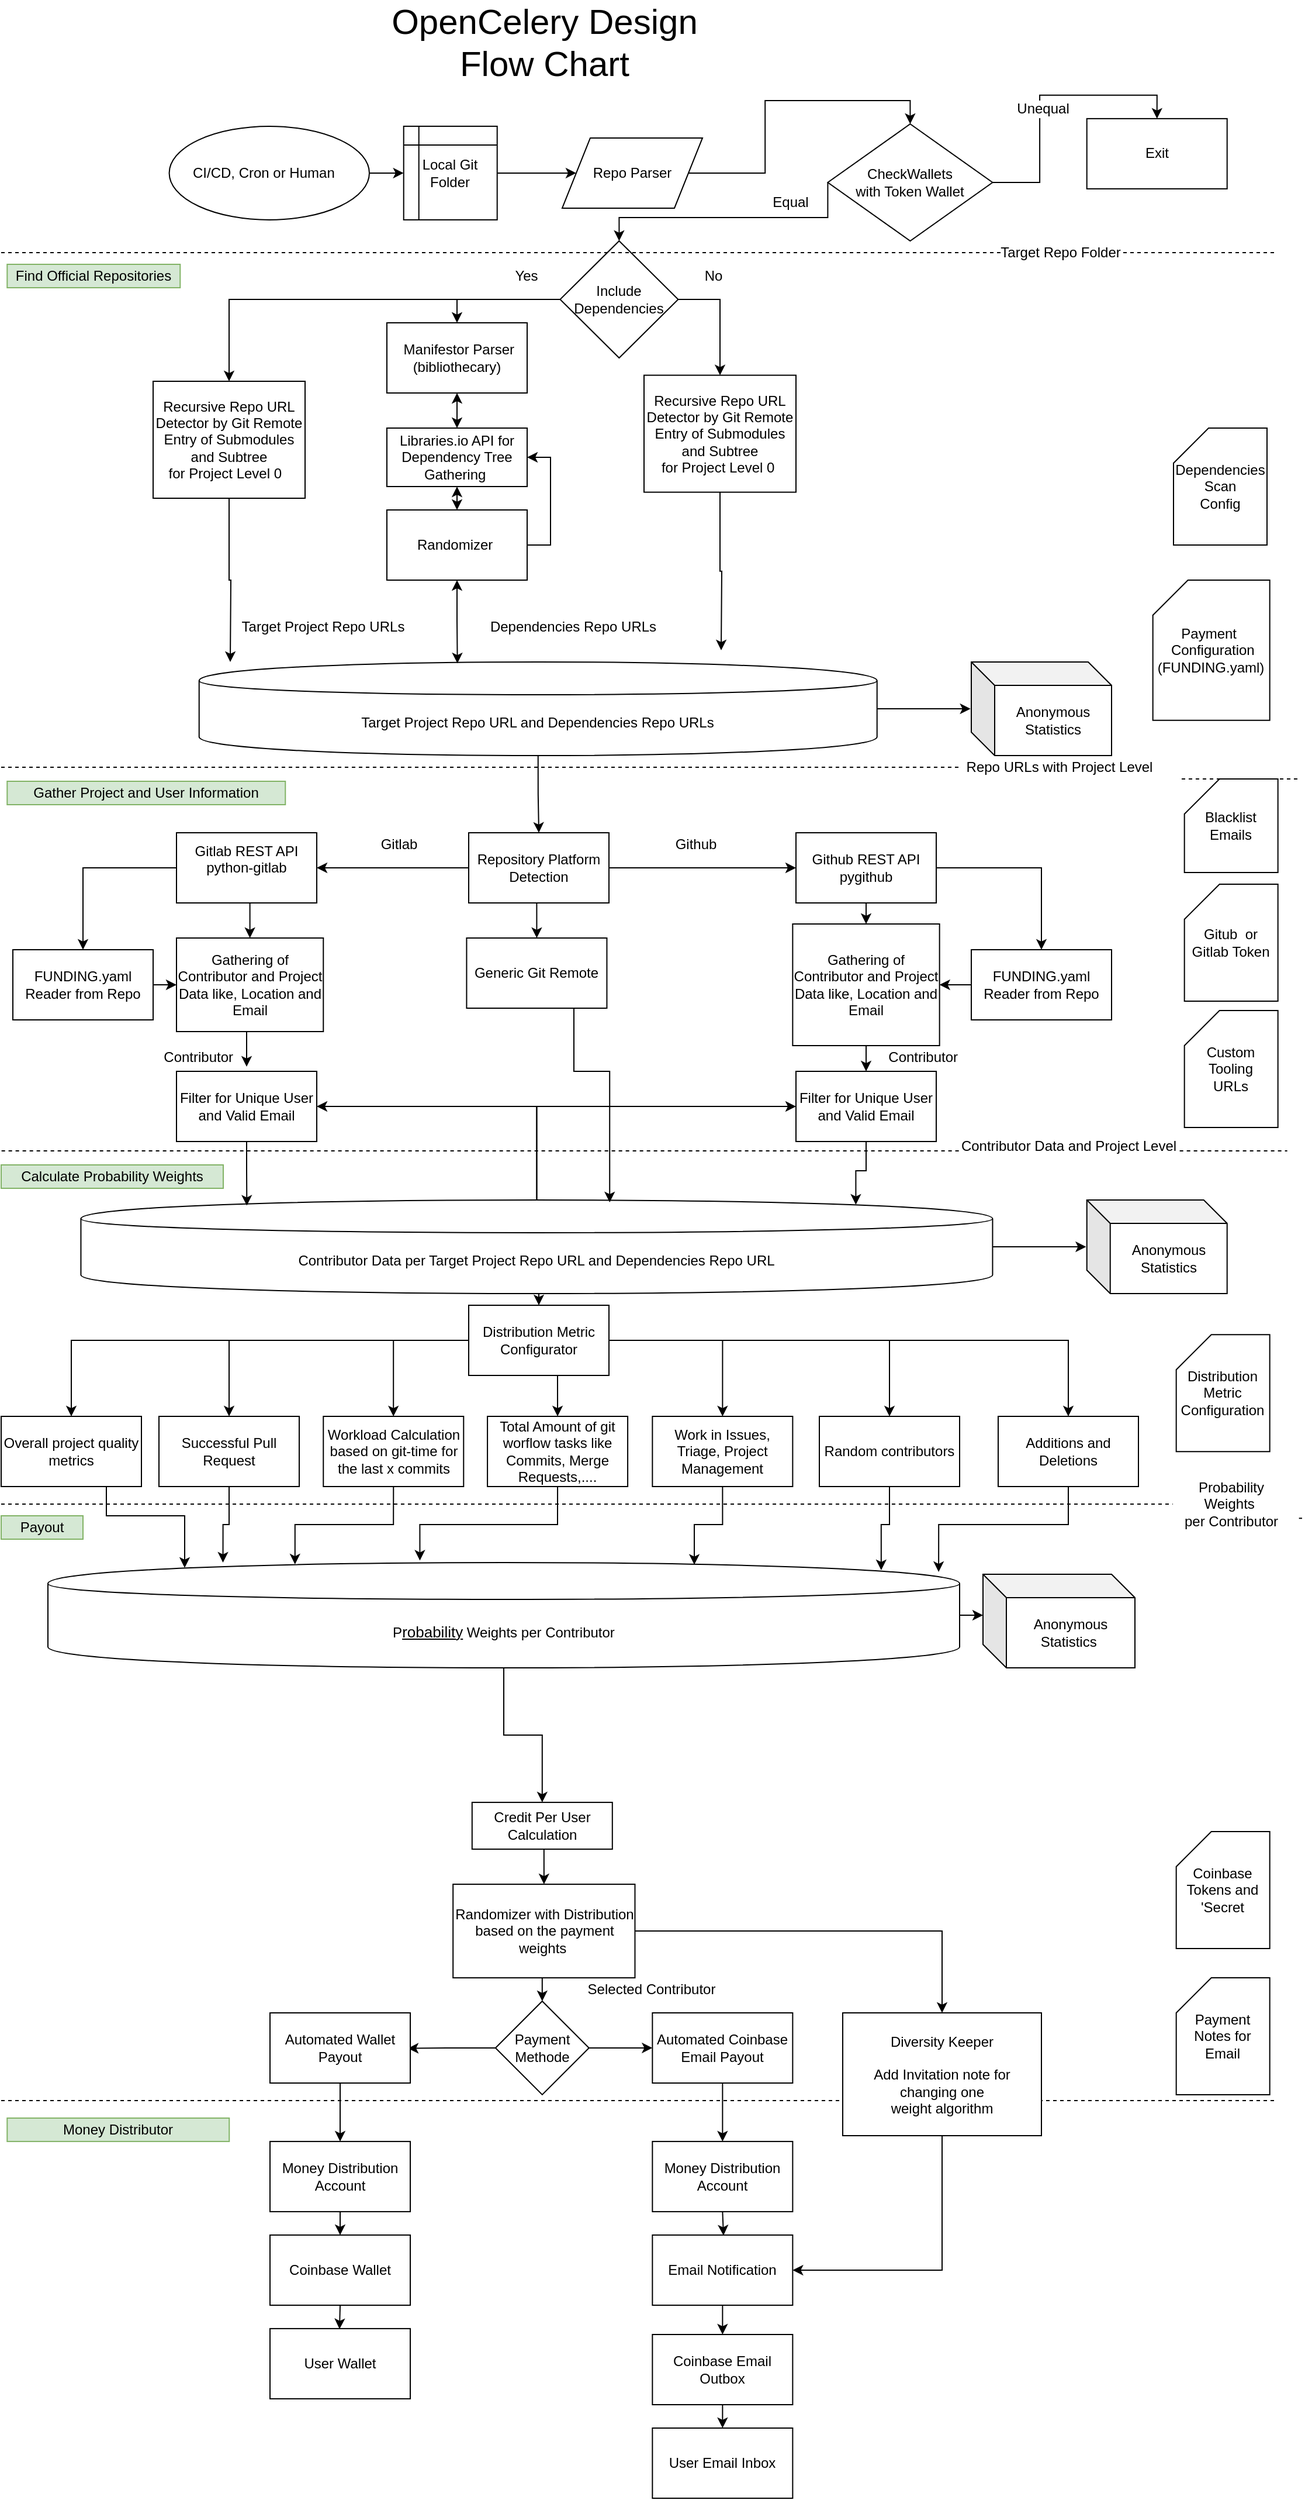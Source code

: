 <mxfile version="12.5.1" type="device"><diagram name="Page-1" id="74e2e168-ea6b-b213-b513-2b3c1d86103e"><mxGraphModel dx="1059" dy="720" grid="1" gridSize="10" guides="1" tooltips="1" connect="1" arrows="1" fold="1" page="1" pageScale="1" pageWidth="1100" pageHeight="850" background="#ffffff" math="0" shadow="0"><root><mxCell id="0"/><mxCell id="1" parent="0"/><mxCell id="bMo8lhOz1Moj22Btsbno-14" style="edgeStyle=orthogonalEdgeStyle;rounded=0;orthogonalLoop=1;jettySize=auto;html=1;exitX=1;exitY=0.5;exitDx=0;exitDy=0;entryX=0;entryY=0.5;entryDx=0;entryDy=0;" parent="1" source="bMo8lhOz1Moj22Btsbno-9" target="S56MwJia2t8r3O7OnUDc-17" edge="1"><mxGeometry relative="1" as="geometry"/></mxCell><mxCell id="bMo8lhOz1Moj22Btsbno-9" value="" style="ellipse;whiteSpace=wrap;html=1;" parent="1" vertex="1"><mxGeometry x="143.78" y="141.96" width="171.22" height="80" as="geometry"/></mxCell><mxCell id="bMo8lhOz1Moj22Btsbno-6" value="CI/CD,&amp;nbsp;Cron or Human" style="text;html=1;" parent="1" vertex="1"><mxGeometry x="162.18" y="168.48" width="127.82" height="26.96" as="geometry"/></mxCell><mxCell id="iDCcXajgDCQH3lZFs8Oz-31" style="edgeStyle=orthogonalEdgeStyle;rounded=0;orthogonalLoop=1;jettySize=auto;html=1;exitX=0.5;exitY=1;exitDx=0;exitDy=0;" parent="1" source="yKk_L5zjHOY9PIlzzKa1-16" edge="1"><mxGeometry relative="1" as="geometry"><mxPoint x="196" y="600" as="targetPoint"/></mxGeometry></mxCell><mxCell id="yKk_L5zjHOY9PIlzzKa1-16" value="Recursive Repo URL Detector by Git Remote Entry of Submodules and Subtree&lt;br&gt;for Project Level 0&amp;nbsp;&amp;nbsp;" style="rounded=0;whiteSpace=wrap;html=1;" parent="1" vertex="1"><mxGeometry x="130" y="360" width="130" height="100" as="geometry"/></mxCell><mxCell id="bMo8lhOz1Moj22Btsbno-51" style="edgeStyle=orthogonalEdgeStyle;rounded=0;orthogonalLoop=1;jettySize=auto;html=1;exitX=0.5;exitY=1;exitDx=0;exitDy=0;entryX=0.5;entryY=0;entryDx=0;entryDy=0;startArrow=classic;startFill=1;" parent="1" source="yKk_L5zjHOY9PIlzzKa1-20" target="bMo8lhOz1Moj22Btsbno-45" edge="1"><mxGeometry relative="1" as="geometry"/></mxCell><mxCell id="yKk_L5zjHOY9PIlzzKa1-20" value="Libraries.io API for Dependency Tree Gathering&amp;nbsp;" style="rounded=0;whiteSpace=wrap;html=1;" parent="1" vertex="1"><mxGeometry x="330" y="400" width="120" height="50" as="geometry"/></mxCell><mxCell id="yKk_L5zjHOY9PIlzzKa1-34" value="Dependencies Repo URLs" style="text;html=1;align=center;verticalAlign=middle;resizable=0;points=[];;autosize=1;direction=south;" parent="1" vertex="1"><mxGeometry x="409.36" y="560" width="160" height="20" as="geometry"/></mxCell><mxCell id="yKk_L5zjHOY9PIlzzKa1-49" style="edgeStyle=orthogonalEdgeStyle;rounded=0;orthogonalLoop=1;jettySize=auto;html=1;exitX=1;exitY=0.5;exitDx=0;exitDy=0;" parent="1" source="yKk_L5zjHOY9PIlzzKa1-44" target="yKk_L5zjHOY9PIlzzKa1-45" edge="1"><mxGeometry relative="1" as="geometry"/></mxCell><mxCell id="yKk_L5zjHOY9PIlzzKa1-53" style="edgeStyle=orthogonalEdgeStyle;rounded=0;orthogonalLoop=1;jettySize=auto;html=1;exitX=0;exitY=0.5;exitDx=0;exitDy=0;entryX=1;entryY=0.5;entryDx=0;entryDy=0;" parent="1" source="yKk_L5zjHOY9PIlzzKa1-44" target="yKk_L5zjHOY9PIlzzKa1-50" edge="1"><mxGeometry relative="1" as="geometry"/></mxCell><mxCell id="CRufTKFHh5DdKqqvtwOw-9" style="edgeStyle=orthogonalEdgeStyle;rounded=0;orthogonalLoop=1;jettySize=auto;html=1;exitX=0.5;exitY=1;exitDx=0;exitDy=0;entryX=0.5;entryY=0;entryDx=0;entryDy=0;" parent="1" source="yKk_L5zjHOY9PIlzzKa1-44" target="CRufTKFHh5DdKqqvtwOw-6" edge="1"><mxGeometry relative="1" as="geometry"/></mxCell><mxCell id="yKk_L5zjHOY9PIlzzKa1-44" value="Repository Platform Detection" style="rounded=0;whiteSpace=wrap;html=1;" parent="1" vertex="1"><mxGeometry x="400" y="746" width="120" height="60" as="geometry"/></mxCell><mxCell id="yKk_L5zjHOY9PIlzzKa1-64" style="edgeStyle=orthogonalEdgeStyle;rounded=0;orthogonalLoop=1;jettySize=auto;html=1;exitX=0.5;exitY=1;exitDx=0;exitDy=0;entryX=0.5;entryY=0;entryDx=0;entryDy=0;" parent="1" source="yKk_L5zjHOY9PIlzzKa1-45" target="yKk_L5zjHOY9PIlzzKa1-59" edge="1"><mxGeometry relative="1" as="geometry"/></mxCell><mxCell id="Vr7LiTad4ivz9yJGhd2N-14" style="edgeStyle=orthogonalEdgeStyle;rounded=0;orthogonalLoop=1;jettySize=auto;html=1;exitX=1;exitY=0.5;exitDx=0;exitDy=0;entryX=0.5;entryY=0;entryDx=0;entryDy=0;" parent="1" source="yKk_L5zjHOY9PIlzzKa1-45" target="Vr7LiTad4ivz9yJGhd2N-13" edge="1"><mxGeometry relative="1" as="geometry"/></mxCell><mxCell id="yKk_L5zjHOY9PIlzzKa1-45" value="Github REST API&lt;br&gt;pygithub" style="rounded=0;whiteSpace=wrap;html=1;" parent="1" vertex="1"><mxGeometry x="680" y="746" width="120" height="60" as="geometry"/></mxCell><mxCell id="yKk_L5zjHOY9PIlzzKa1-74" style="edgeStyle=orthogonalEdgeStyle;rounded=0;orthogonalLoop=1;jettySize=auto;html=1;exitX=0.5;exitY=1;exitDx=0;exitDy=0;entryX=0.5;entryY=0;entryDx=0;entryDy=0;" parent="1" source="yKk_L5zjHOY9PIlzzKa1-50" target="yKk_L5zjHOY9PIlzzKa1-56" edge="1"><mxGeometry relative="1" as="geometry"/></mxCell><mxCell id="Vr7LiTad4ivz9yJGhd2N-11" style="edgeStyle=orthogonalEdgeStyle;rounded=0;orthogonalLoop=1;jettySize=auto;html=1;exitX=0;exitY=0.5;exitDx=0;exitDy=0;" parent="1" source="yKk_L5zjHOY9PIlzzKa1-50" target="Vr7LiTad4ivz9yJGhd2N-10" edge="1"><mxGeometry relative="1" as="geometry"/></mxCell><mxCell id="yKk_L5zjHOY9PIlzzKa1-50" value="Gitlab REST API&lt;br&gt;python-gitlab&lt;br&gt;&lt;span style=&quot;color: rgba(0 , 0 , 0 , 0) ; font-family: monospace ; font-size: 0px ; white-space: nowrap&quot;&gt;%3CmxGraphModel%3E%3Croot%3E%3CmxCell%20id%3D%220%22%2F%3E%3CmxCell%20id%3D%221%22%20parent%3D%220%22%2F%3E%3CmxCell%20id%3D%222%22%20value%3D%22Github%20REST%20API%26lt%3Bbr%26gt%3Bpygithub%22%20style%3D%22rounded%3D0%3BwhiteSpace%3Dwrap%3Bhtml%3D1%3B%22%20vertex%3D%221%22%20parent%3D%221%22%3E%3CmxGeometry%20x%3D%22740%22%20y%3D%22650%22%20width%3D%22120%22%20height%3D%2260%22%20as%3D%22geometry%22%2F%3E%3C%2FmxCell%3E%3C%2Froot%3E%3C%2FmxGraphModel%3E&lt;/span&gt;" style="rounded=0;whiteSpace=wrap;html=1;" parent="1" vertex="1"><mxGeometry x="150" y="746" width="120" height="60" as="geometry"/></mxCell><mxCell id="yKk_L5zjHOY9PIlzzKa1-80" style="edgeStyle=orthogonalEdgeStyle;rounded=0;orthogonalLoop=1;jettySize=auto;html=1;exitX=0.5;exitY=1;exitDx=0;exitDy=0;" parent="1" source="yKk_L5zjHOY9PIlzzKa1-56" edge="1"><mxGeometry relative="1" as="geometry"><mxPoint x="210" y="946" as="targetPoint"/></mxGeometry></mxCell><mxCell id="yKk_L5zjHOY9PIlzzKa1-56" value="Gathering of Contributor and Project Data like, Location and Email" style="rounded=0;whiteSpace=wrap;html=1;" parent="1" vertex="1"><mxGeometry x="150" y="836" width="125.64" height="80" as="geometry"/></mxCell><mxCell id="yKk_L5zjHOY9PIlzzKa1-110" style="edgeStyle=orthogonalEdgeStyle;rounded=0;orthogonalLoop=1;jettySize=auto;html=1;exitX=0.5;exitY=1;exitDx=0;exitDy=0;entryX=0.5;entryY=0;entryDx=0;entryDy=0;" parent="1" source="yKk_L5zjHOY9PIlzzKa1-59" target="yKk_L5zjHOY9PIlzzKa1-108" edge="1"><mxGeometry relative="1" as="geometry"/></mxCell><mxCell id="yKk_L5zjHOY9PIlzzKa1-59" value="Gathering of Contributor and Project Data like, Location and Email" style="rounded=0;whiteSpace=wrap;html=1;" parent="1" vertex="1"><mxGeometry x="677.18" y="824" width="125.64" height="104" as="geometry"/></mxCell><mxCell id="yKk_L5zjHOY9PIlzzKa1-61" value="Gitlab" style="text;html=1;align=center;verticalAlign=middle;resizable=0;points=[];;autosize=1;" parent="1" vertex="1"><mxGeometry x="315" y="746" width="50" height="20" as="geometry"/></mxCell><mxCell id="yKk_L5zjHOY9PIlzzKa1-62" value="Github" style="text;html=1;align=center;verticalAlign=middle;resizable=0;points=[];;autosize=1;" parent="1" vertex="1"><mxGeometry x="569.36" y="746" width="50" height="20" as="geometry"/></mxCell><mxCell id="yKk_L5zjHOY9PIlzzKa1-132" style="edgeStyle=orthogonalEdgeStyle;rounded=0;orthogonalLoop=1;jettySize=auto;html=1;exitX=0.5;exitY=0;exitDx=0;exitDy=0;entryX=1;entryY=0.5;entryDx=0;entryDy=0;" parent="1" source="yKk_L5zjHOY9PIlzzKa1-65" target="yKk_L5zjHOY9PIlzzKa1-106" edge="1"><mxGeometry relative="1" as="geometry"/></mxCell><mxCell id="yKk_L5zjHOY9PIlzzKa1-134" style="edgeStyle=orthogonalEdgeStyle;rounded=0;orthogonalLoop=1;jettySize=auto;html=1;exitX=0.5;exitY=0;exitDx=0;exitDy=0;entryX=0;entryY=0.5;entryDx=0;entryDy=0;" parent="1" source="yKk_L5zjHOY9PIlzzKa1-65" target="yKk_L5zjHOY9PIlzzKa1-108" edge="1"><mxGeometry relative="1" as="geometry"/></mxCell><mxCell id="S56MwJia2t8r3O7OnUDc-80" style="edgeStyle=orthogonalEdgeStyle;rounded=0;orthogonalLoop=1;jettySize=auto;html=1;exitX=0.5;exitY=1;exitDx=0;exitDy=0;entryX=0.5;entryY=0;entryDx=0;entryDy=0;" parent="1" source="yKk_L5zjHOY9PIlzzKa1-65" target="S56MwJia2t8r3O7OnUDc-76" edge="1"><mxGeometry relative="1" as="geometry"/></mxCell><mxCell id="yKk_L5zjHOY9PIlzzKa1-65" value="Contributor Data per Target Project Repo URL and Dependencies Repo URL" style="shape=cylinder;whiteSpace=wrap;html=1;boundedLbl=1;backgroundOutline=1;" parent="1" vertex="1"><mxGeometry x="68.22" y="1060" width="780" height="80" as="geometry"/></mxCell><mxCell id="yKk_L5zjHOY9PIlzzKa1-75" value="Contributor&amp;nbsp;" style="text;html=1;align=center;verticalAlign=middle;resizable=0;points=[];;autosize=1;" parent="1" vertex="1"><mxGeometry x="130" y="928" width="80" height="20" as="geometry"/></mxCell><mxCell id="yKk_L5zjHOY9PIlzzKa1-85" value="Gitub&amp;nbsp; or Gitlab Token" style="shape=card;whiteSpace=wrap;html=1;" parent="1" vertex="1"><mxGeometry x="1012.34" y="790.0" width="80" height="100" as="geometry"/></mxCell><mxCell id="yKk_L5zjHOY9PIlzzKa1-112" style="edgeStyle=orthogonalEdgeStyle;rounded=0;orthogonalLoop=1;jettySize=auto;html=1;exitX=0.5;exitY=1;exitDx=0;exitDy=0;entryX=0.182;entryY=0.06;entryDx=0;entryDy=0;entryPerimeter=0;" parent="1" source="yKk_L5zjHOY9PIlzzKa1-106" target="yKk_L5zjHOY9PIlzzKa1-65" edge="1"><mxGeometry relative="1" as="geometry"/></mxCell><mxCell id="yKk_L5zjHOY9PIlzzKa1-106" value="Filter for Unique User and Valid Email" style="rounded=0;whiteSpace=wrap;html=1;" parent="1" vertex="1"><mxGeometry x="150" y="950" width="120" height="60" as="geometry"/></mxCell><mxCell id="yKk_L5zjHOY9PIlzzKa1-111" style="edgeStyle=orthogonalEdgeStyle;rounded=0;orthogonalLoop=1;jettySize=auto;html=1;exitX=0.5;exitY=1;exitDx=0;exitDy=0;entryX=0.85;entryY=0.05;entryDx=0;entryDy=0;entryPerimeter=0;" parent="1" source="yKk_L5zjHOY9PIlzzKa1-108" target="yKk_L5zjHOY9PIlzzKa1-65" edge="1"><mxGeometry relative="1" as="geometry"/></mxCell><mxCell id="yKk_L5zjHOY9PIlzzKa1-108" value="Filter for Unique User and Valid Email" style="rounded=0;whiteSpace=wrap;html=1;" parent="1" vertex="1"><mxGeometry x="680" y="950" width="120" height="60" as="geometry"/></mxCell><mxCell id="yKk_L5zjHOY9PIlzzKa1-113" value="Distribution Metric Configuration" style="shape=card;whiteSpace=wrap;html=1;" parent="1" vertex="1"><mxGeometry x="1005.34" y="1175.14" width="80" height="100" as="geometry"/></mxCell><mxCell id="yKk_L5zjHOY9PIlzzKa1-128" value="&lt;font style=&quot;font-size: 30px&quot;&gt;OpenCelery Design&lt;br&gt;Flow Chart&lt;/font&gt;" style="text;html=1;strokeColor=none;fillColor=none;align=center;verticalAlign=middle;whiteSpace=wrap;rounded=0;direction=south;" parent="1" vertex="1"><mxGeometry x="120" y="50" width="690" height="40" as="geometry"/></mxCell><mxCell id="yKk_L5zjHOY9PIlzzKa1-153" value="Payment Notes for Email" style="shape=card;whiteSpace=wrap;html=1;" parent="1" vertex="1"><mxGeometry x="1005.34" y="1724.96" width="80" height="100" as="geometry"/></mxCell><mxCell id="a7ZfwDApCnLf9tJS23n8-8" style="edgeStyle=orthogonalEdgeStyle;rounded=0;orthogonalLoop=1;jettySize=auto;html=1;exitX=0.5;exitY=1;exitDx=0;exitDy=0;entryX=0.5;entryY=0;entryDx=0;entryDy=0;" parent="1" source="yKk_L5zjHOY9PIlzzKa1-159" target="S56MwJia2t8r3O7OnUDc-95" edge="1"><mxGeometry relative="1" as="geometry"/></mxCell><mxCell id="Vr7LiTad4ivz9yJGhd2N-44" style="edgeStyle=orthogonalEdgeStyle;rounded=0;orthogonalLoop=1;jettySize=auto;html=1;exitX=1;exitY=0.5;exitDx=0;exitDy=0;entryX=0.5;entryY=0;entryDx=0;entryDy=0;" parent="1" source="yKk_L5zjHOY9PIlzzKa1-159" target="Vr7LiTad4ivz9yJGhd2N-42" edge="1"><mxGeometry relative="1" as="geometry"/></mxCell><mxCell id="yKk_L5zjHOY9PIlzzKa1-159" value="Randomizer with Distribution based on the payment weights&amp;nbsp;" style="rounded=0;whiteSpace=wrap;html=1;" parent="1" vertex="1"><mxGeometry x="386.6" y="1645.04" width="155.64" height="80" as="geometry"/></mxCell><mxCell id="mfIuVvGWJx5YWkiO5K1n-7" style="edgeStyle=orthogonalEdgeStyle;rounded=0;orthogonalLoop=1;jettySize=auto;html=1;exitX=1;exitY=0.5;exitDx=0;exitDy=0;entryX=0;entryY=0.5;entryDx=0;entryDy=0;" parent="1" source="S56MwJia2t8r3O7OnUDc-17" target="S56MwJia2t8r3O7OnUDc-21" edge="1"><mxGeometry relative="1" as="geometry"/></mxCell><mxCell id="S56MwJia2t8r3O7OnUDc-17" value="Local Git Folder" style="shape=internalStorage;whiteSpace=wrap;html=1;backgroundOutline=1;dx=13;dy=16;" parent="1" vertex="1"><mxGeometry x="344.36" y="141.96" width="80" height="80" as="geometry"/></mxCell><mxCell id="mfIuVvGWJx5YWkiO5K1n-9" style="edgeStyle=orthogonalEdgeStyle;rounded=0;orthogonalLoop=1;jettySize=auto;html=1;exitX=1;exitY=0.5;exitDx=0;exitDy=0;entryX=0.5;entryY=0;entryDx=0;entryDy=0;" parent="1" source="S56MwJia2t8r3O7OnUDc-21" target="mfIuVvGWJx5YWkiO5K1n-4" edge="1"><mxGeometry relative="1" as="geometry"/></mxCell><mxCell id="S56MwJia2t8r3O7OnUDc-21" value="Repo Parser" style="shape=parallelogram;perimeter=parallelogramPerimeter;whiteSpace=wrap;html=1;" parent="1" vertex="1"><mxGeometry x="480" y="151.96" width="120" height="60" as="geometry"/></mxCell><mxCell id="S56MwJia2t8r3O7OnUDc-36" style="edgeStyle=orthogonalEdgeStyle;rounded=0;orthogonalLoop=1;jettySize=auto;html=1;exitX=0;exitY=0.5;exitDx=0;exitDy=0;entryX=0.5;entryY=0;entryDx=0;entryDy=0;" parent="1" source="S56MwJia2t8r3O7OnUDc-29" target="yKk_L5zjHOY9PIlzzKa1-16" edge="1"><mxGeometry relative="1" as="geometry"/></mxCell><mxCell id="S56MwJia2t8r3O7OnUDc-40" style="edgeStyle=orthogonalEdgeStyle;rounded=0;orthogonalLoop=1;jettySize=auto;html=1;exitX=1;exitY=0.5;exitDx=0;exitDy=0;entryX=0.5;entryY=0;entryDx=0;entryDy=0;" parent="1" source="S56MwJia2t8r3O7OnUDc-29" target="S56MwJia2t8r3O7OnUDc-32" edge="1"><mxGeometry relative="1" as="geometry"/></mxCell><mxCell id="S56MwJia2t8r3O7OnUDc-29" value="Include Dependencies" style="rhombus;whiteSpace=wrap;html=1;" parent="1" vertex="1"><mxGeometry x="478.22" y="240" width="101" height="100" as="geometry"/></mxCell><mxCell id="iDCcXajgDCQH3lZFs8Oz-28" style="edgeStyle=orthogonalEdgeStyle;rounded=0;orthogonalLoop=1;jettySize=auto;html=1;exitX=0.5;exitY=1;exitDx=0;exitDy=0;" parent="1" source="S56MwJia2t8r3O7OnUDc-32" edge="1"><mxGeometry relative="1" as="geometry"><mxPoint x="616" y="590" as="targetPoint"/></mxGeometry></mxCell><mxCell id="S56MwJia2t8r3O7OnUDc-32" value="Recursive Repo URL Detector by Git Remote Entry of Submodules and Subtree&lt;br&gt;for Project Level 0&amp;nbsp;" style="rounded=0;whiteSpace=wrap;html=1;" parent="1" vertex="1"><mxGeometry x="550.0" y="354.82" width="130" height="100" as="geometry"/></mxCell><mxCell id="S56MwJia2t8r3O7OnUDc-33" value="Target Project Repo URLs" style="text;html=1;align=center;verticalAlign=middle;resizable=0;points=[];;autosize=1;direction=south;" parent="1" vertex="1"><mxGeometry x="200" y="560" width="150" height="20" as="geometry"/></mxCell><mxCell id="S56MwJia2t8r3O7OnUDc-37" value="Yes" style="text;html=1;align=center;verticalAlign=middle;resizable=0;points=[];autosize=1;" parent="1" vertex="1"><mxGeometry x="434.36" y="260" width="30" height="20" as="geometry"/></mxCell><mxCell id="S56MwJia2t8r3O7OnUDc-41" value="No" style="text;html=1;align=center;verticalAlign=middle;resizable=0;points=[];autosize=1;" parent="1" vertex="1"><mxGeometry x="594.36" y="260" width="30" height="20" as="geometry"/></mxCell><mxCell id="S56MwJia2t8r3O7OnUDc-46" style="edgeStyle=orthogonalEdgeStyle;rounded=0;orthogonalLoop=1;jettySize=auto;html=1;exitX=0.5;exitY=1;exitDx=0;exitDy=0;entryX=0.5;entryY=0;entryDx=0;entryDy=0;" parent="1" source="S56MwJia2t8r3O7OnUDc-43" target="yKk_L5zjHOY9PIlzzKa1-44" edge="1"><mxGeometry relative="1" as="geometry"/></mxCell><mxCell id="iDCcXajgDCQH3lZFs8Oz-2" value="" style="edgeStyle=orthogonalEdgeStyle;rounded=0;orthogonalLoop=1;jettySize=auto;html=1;" parent="1" source="S56MwJia2t8r3O7OnUDc-43" edge="1"><mxGeometry relative="1" as="geometry"><mxPoint x="829.36" y="640" as="targetPoint"/></mxGeometry></mxCell><mxCell id="S56MwJia2t8r3O7OnUDc-43" value="Target Project Repo URL and Dependencies Repo URLs" style="shape=cylinder;whiteSpace=wrap;html=1;boundedLbl=1;backgroundOutline=1;" parent="1" vertex="1"><mxGeometry x="169.36" y="600" width="580" height="80" as="geometry"/></mxCell><mxCell id="bMo8lhOz1Moj22Btsbno-50" style="edgeStyle=orthogonalEdgeStyle;rounded=0;orthogonalLoop=1;jettySize=auto;html=1;exitX=0.5;exitY=1;exitDx=0;exitDy=0;startArrow=classic;startFill=1;" parent="1" source="S56MwJia2t8r3O7OnUDc-49" target="yKk_L5zjHOY9PIlzzKa1-20" edge="1"><mxGeometry relative="1" as="geometry"/></mxCell><mxCell id="S56MwJia2t8r3O7OnUDc-49" value="&amp;nbsp;Manifestor Parser (bibliothecary)" style="rounded=0;whiteSpace=wrap;html=1;" parent="1" vertex="1"><mxGeometry x="330" y="310" width="120" height="60" as="geometry"/></mxCell><mxCell id="S56MwJia2t8r3O7OnUDc-50" style="edgeStyle=orthogonalEdgeStyle;rounded=0;orthogonalLoop=1;jettySize=auto;html=1;exitX=0;exitY=0.5;exitDx=0;exitDy=0;entryX=0.5;entryY=0;entryDx=0;entryDy=0;" parent="1" source="S56MwJia2t8r3O7OnUDc-29" target="S56MwJia2t8r3O7OnUDc-49" edge="1"><mxGeometry relative="1" as="geometry"><mxPoint x="478.333" y="290.333" as="sourcePoint"/><mxPoint x="405" y="370.333" as="targetPoint"/></mxGeometry></mxCell><mxCell id="S56MwJia2t8r3O7OnUDc-82" style="edgeStyle=orthogonalEdgeStyle;rounded=0;orthogonalLoop=1;jettySize=auto;html=1;exitX=0;exitY=0.5;exitDx=0;exitDy=0;" parent="1" source="S56MwJia2t8r3O7OnUDc-76" target="S56MwJia2t8r3O7OnUDc-77" edge="1"><mxGeometry relative="1" as="geometry"/></mxCell><mxCell id="S56MwJia2t8r3O7OnUDc-83" style="edgeStyle=orthogonalEdgeStyle;rounded=0;orthogonalLoop=1;jettySize=auto;html=1;exitX=1;exitY=0.5;exitDx=0;exitDy=0;entryX=0.5;entryY=0;entryDx=0;entryDy=0;" parent="1" source="S56MwJia2t8r3O7OnUDc-76" target="S56MwJia2t8r3O7OnUDc-79" edge="1"><mxGeometry relative="1" as="geometry"/></mxCell><mxCell id="bMo8lhOz1Moj22Btsbno-23" style="edgeStyle=orthogonalEdgeStyle;rounded=0;orthogonalLoop=1;jettySize=auto;html=1;exitX=1;exitY=0.5;exitDx=0;exitDy=0;entryX=0.5;entryY=0;entryDx=0;entryDy=0;" parent="1" source="S56MwJia2t8r3O7OnUDc-76" target="bMo8lhOz1Moj22Btsbno-22" edge="1"><mxGeometry relative="1" as="geometry"/></mxCell><mxCell id="LAwCEHBnyD6do5ulc9tZ-6" style="edgeStyle=orthogonalEdgeStyle;rounded=0;orthogonalLoop=1;jettySize=auto;html=1;exitX=0;exitY=0.5;exitDx=0;exitDy=0;" parent="1" source="S56MwJia2t8r3O7OnUDc-76" target="LAwCEHBnyD6do5ulc9tZ-1" edge="1"><mxGeometry relative="1" as="geometry"/></mxCell><mxCell id="Vr7LiTad4ivz9yJGhd2N-26" style="edgeStyle=orthogonalEdgeStyle;rounded=0;orthogonalLoop=1;jettySize=auto;html=1;exitX=0.5;exitY=1;exitDx=0;exitDy=0;entryX=0.5;entryY=0;entryDx=0;entryDy=0;" parent="1" source="S56MwJia2t8r3O7OnUDc-76" target="S56MwJia2t8r3O7OnUDc-78" edge="1"><mxGeometry relative="1" as="geometry"/></mxCell><mxCell id="Vr7LiTad4ivz9yJGhd2N-36" style="edgeStyle=orthogonalEdgeStyle;rounded=0;orthogonalLoop=1;jettySize=auto;html=1;exitX=1;exitY=0.5;exitDx=0;exitDy=0;entryX=0.5;entryY=0;entryDx=0;entryDy=0;" parent="1" source="S56MwJia2t8r3O7OnUDc-76" target="Vr7LiTad4ivz9yJGhd2N-35" edge="1"><mxGeometry relative="1" as="geometry"/></mxCell><mxCell id="mfIuVvGWJx5YWkiO5K1n-21" style="edgeStyle=orthogonalEdgeStyle;rounded=0;orthogonalLoop=1;jettySize=auto;html=1;exitX=0;exitY=0.5;exitDx=0;exitDy=0;entryX=0.5;entryY=0;entryDx=0;entryDy=0;" parent="1" source="S56MwJia2t8r3O7OnUDc-76" target="mfIuVvGWJx5YWkiO5K1n-15" edge="1"><mxGeometry relative="1" as="geometry"/></mxCell><mxCell id="S56MwJia2t8r3O7OnUDc-76" value="Distribution Metric Configurator" style="rounded=0;whiteSpace=wrap;html=1;" parent="1" vertex="1"><mxGeometry x="400" y="1150" width="120" height="60" as="geometry"/></mxCell><mxCell id="S56MwJia2t8r3O7OnUDc-86" style="edgeStyle=orthogonalEdgeStyle;rounded=0;orthogonalLoop=1;jettySize=auto;html=1;exitX=0.5;exitY=1;exitDx=0;exitDy=0;entryX=0.271;entryY=0.017;entryDx=0;entryDy=0;entryPerimeter=0;" parent="1" source="S56MwJia2t8r3O7OnUDc-77" target="S56MwJia2t8r3O7OnUDc-84" edge="1"><mxGeometry relative="1" as="geometry"/></mxCell><mxCell id="S56MwJia2t8r3O7OnUDc-77" value="Workload Calculation based on git-time for the last x commits" style="rounded=0;whiteSpace=wrap;html=1;" parent="1" vertex="1"><mxGeometry x="275.64" y="1245" width="120" height="60" as="geometry"/></mxCell><mxCell id="S56MwJia2t8r3O7OnUDc-85" style="edgeStyle=orthogonalEdgeStyle;rounded=0;orthogonalLoop=1;jettySize=auto;html=1;exitX=0.5;exitY=1;exitDx=0;exitDy=0;entryX=0.408;entryY=-0.019;entryDx=0;entryDy=0;entryPerimeter=0;" parent="1" source="S56MwJia2t8r3O7OnUDc-78" target="S56MwJia2t8r3O7OnUDc-84" edge="1"><mxGeometry relative="1" as="geometry"><mxPoint x="459.882" y="1319.529" as="targetPoint"/></mxGeometry></mxCell><mxCell id="S56MwJia2t8r3O7OnUDc-78" value="Total Amount of git worflow tasks like Commits, Merge Requests,...." style="rounded=0;whiteSpace=wrap;html=1;" parent="1" vertex="1"><mxGeometry x="416.04" y="1245" width="120" height="60" as="geometry"/></mxCell><mxCell id="S56MwJia2t8r3O7OnUDc-87" style="edgeStyle=orthogonalEdgeStyle;rounded=0;orthogonalLoop=1;jettySize=auto;html=1;exitX=0.5;exitY=1;exitDx=0;exitDy=0;entryX=0.709;entryY=0.02;entryDx=0;entryDy=0;entryPerimeter=0;" parent="1" source="S56MwJia2t8r3O7OnUDc-79" target="S56MwJia2t8r3O7OnUDc-84" edge="1"><mxGeometry relative="1" as="geometry"/></mxCell><mxCell id="S56MwJia2t8r3O7OnUDc-79" value="Work in Issues, Triage, Project Management" style="rounded=0;whiteSpace=wrap;html=1;" parent="1" vertex="1"><mxGeometry x="557.18" y="1245" width="120" height="60" as="geometry"/></mxCell><mxCell id="Vr7LiTad4ivz9yJGhd2N-32" style="edgeStyle=orthogonalEdgeStyle;rounded=0;orthogonalLoop=1;jettySize=auto;html=1;exitX=0.5;exitY=1;exitDx=0;exitDy=0;entryX=0.5;entryY=0;entryDx=0;entryDy=0;" parent="1" source="S56MwJia2t8r3O7OnUDc-84" target="a7ZfwDApCnLf9tJS23n8-5" edge="1"><mxGeometry relative="1" as="geometry"/></mxCell><mxCell id="iDCcXajgDCQH3lZFs8Oz-14" style="edgeStyle=orthogonalEdgeStyle;rounded=0;orthogonalLoop=1;jettySize=auto;html=1;exitX=1;exitY=0.5;exitDx=0;exitDy=0;" parent="1" source="S56MwJia2t8r3O7OnUDc-84" edge="1"><mxGeometry relative="1" as="geometry"><mxPoint x="840" y="1415.333" as="targetPoint"/></mxGeometry></mxCell><mxCell id="S56MwJia2t8r3O7OnUDc-84" value="P&lt;a href=&quot;https://www.dict.cc/englisch-deutsch/probability.html&quot; style=&quot;color: black ; font-family: &amp;#34;arial&amp;#34; , &amp;#34;helvetica&amp;#34; , sans-serif ; font-size: 13px&quot;&gt;robability&lt;/a&gt;&amp;nbsp;Weights&amp;nbsp;per Contributor" style="shape=cylinder;whiteSpace=wrap;html=1;boundedLbl=1;backgroundOutline=1;" parent="1" vertex="1"><mxGeometry x="40" y="1370" width="780" height="90" as="geometry"/></mxCell><mxCell id="S56MwJia2t8r3O7OnUDc-94" value="&lt;span style=&quot;text-align: left ; white-space: nowrap&quot;&gt;Coinbase &lt;br&gt;Tokens and &lt;br&gt;'Secret&lt;/span&gt;" style="shape=card;whiteSpace=wrap;html=1;" parent="1" vertex="1"><mxGeometry x="1005.34" y="1600" width="80" height="100" as="geometry"/></mxCell><mxCell id="S56MwJia2t8r3O7OnUDc-101" style="edgeStyle=orthogonalEdgeStyle;rounded=0;orthogonalLoop=1;jettySize=auto;html=1;exitX=0;exitY=0.5;exitDx=0;exitDy=0;entryX=1;entryY=0.5;entryDx=0;entryDy=0;" parent="1" source="S56MwJia2t8r3O7OnUDc-95" edge="1"><mxGeometry relative="1" as="geometry"><mxPoint x="348" y="1785.333" as="targetPoint"/></mxGeometry></mxCell><mxCell id="Vr7LiTad4ivz9yJGhd2N-54" style="edgeStyle=orthogonalEdgeStyle;rounded=0;orthogonalLoop=1;jettySize=auto;html=1;exitX=1;exitY=0.5;exitDx=0;exitDy=0;" parent="1" source="S56MwJia2t8r3O7OnUDc-95" target="Vr7LiTad4ivz9yJGhd2N-53" edge="1"><mxGeometry relative="1" as="geometry"/></mxCell><mxCell id="S56MwJia2t8r3O7OnUDc-95" value="Payment Methode" style="rhombus;whiteSpace=wrap;html=1;" parent="1" vertex="1"><mxGeometry x="422.9" y="1744.96" width="80" height="80" as="geometry"/></mxCell><mxCell id="S56MwJia2t8r3O7OnUDc-104" style="edgeStyle=orthogonalEdgeStyle;rounded=0;orthogonalLoop=1;jettySize=auto;html=1;exitX=0.5;exitY=1;exitDx=0;exitDy=0;entryX=0.5;entryY=0;entryDx=0;entryDy=0;" parent="1" source="S56MwJia2t8r3O7OnUDc-105" edge="1"><mxGeometry relative="1" as="geometry"><mxPoint x="289.46" y="2025.333" as="targetPoint"/></mxGeometry></mxCell><mxCell id="S56MwJia2t8r3O7OnUDc-105" value="Coinbase Wallet" style="rounded=0;whiteSpace=wrap;html=1;" parent="1" vertex="1"><mxGeometry x="230.0" y="1944.96" width="120" height="60" as="geometry"/></mxCell><mxCell id="S56MwJia2t8r3O7OnUDc-106" style="edgeStyle=orthogonalEdgeStyle;rounded=0;orthogonalLoop=1;jettySize=auto;html=1;exitX=0.5;exitY=1;exitDx=0;exitDy=0;entryX=0.5;entryY=0;entryDx=0;entryDy=0;" parent="1" source="S56MwJia2t8r3O7OnUDc-107" target="S56MwJia2t8r3O7OnUDc-105" edge="1"><mxGeometry relative="1" as="geometry"/></mxCell><mxCell id="S56MwJia2t8r3O7OnUDc-107" value="Money Distribution Account" style="rounded=0;whiteSpace=wrap;html=1;" parent="1" vertex="1"><mxGeometry x="230.0" y="1864.96" width="120" height="60" as="geometry"/></mxCell><mxCell id="S56MwJia2t8r3O7OnUDc-108" style="edgeStyle=orthogonalEdgeStyle;rounded=0;orthogonalLoop=1;jettySize=auto;html=1;exitX=0.5;exitY=1;exitDx=0;exitDy=0;" parent="1" source="S56MwJia2t8r3O7OnUDc-109" target="S56MwJia2t8r3O7OnUDc-107" edge="1"><mxGeometry relative="1" as="geometry"/></mxCell><mxCell id="S56MwJia2t8r3O7OnUDc-109" value="Automated Wallet Payout" style="rounded=0;whiteSpace=wrap;html=1;" parent="1" vertex="1"><mxGeometry x="230.0" y="1755" width="120" height="60" as="geometry"/></mxCell><mxCell id="bMo8lhOz1Moj22Btsbno-24" style="edgeStyle=orthogonalEdgeStyle;rounded=0;orthogonalLoop=1;jettySize=auto;html=1;exitX=0.5;exitY=1;exitDx=0;exitDy=0;entryX=0.914;entryY=0.072;entryDx=0;entryDy=0;entryPerimeter=0;" parent="1" source="bMo8lhOz1Moj22Btsbno-22" target="S56MwJia2t8r3O7OnUDc-84" edge="1"><mxGeometry relative="1" as="geometry"/></mxCell><mxCell id="bMo8lhOz1Moj22Btsbno-22" value="Random contributors" style="rounded=0;whiteSpace=wrap;html=1;" parent="1" vertex="1"><mxGeometry x="700" y="1245" width="120" height="60" as="geometry"/></mxCell><mxCell id="a7ZfwDApCnLf9tJS23n8-3" value="Selected Contributor" style="text;html=1;strokeColor=none;fillColor=none;align=center;verticalAlign=middle;whiteSpace=wrap;rounded=0;" parent="1" vertex="1"><mxGeometry x="491.2" y="1725.04" width="130.64" height="20" as="geometry"/></mxCell><mxCell id="bMo8lhOz1Moj22Btsbno-53" style="edgeStyle=orthogonalEdgeStyle;rounded=0;orthogonalLoop=1;jettySize=auto;html=1;exitX=0.5;exitY=1;exitDx=0;exitDy=0;entryX=0.381;entryY=0.014;entryDx=0;entryDy=0;entryPerimeter=0;startArrow=classic;startFill=1;" parent="1" source="bMo8lhOz1Moj22Btsbno-45" target="S56MwJia2t8r3O7OnUDc-43" edge="1"><mxGeometry relative="1" as="geometry"/></mxCell><mxCell id="bMo8lhOz1Moj22Btsbno-54" style="edgeStyle=orthogonalEdgeStyle;rounded=0;orthogonalLoop=1;jettySize=auto;html=1;exitX=1;exitY=0.5;exitDx=0;exitDy=0;entryX=1;entryY=0.5;entryDx=0;entryDy=0;startArrow=none;startFill=0;" parent="1" source="bMo8lhOz1Moj22Btsbno-45" target="yKk_L5zjHOY9PIlzzKa1-20" edge="1"><mxGeometry relative="1" as="geometry"/></mxCell><mxCell id="bMo8lhOz1Moj22Btsbno-45" value="Randomizer&amp;nbsp;" style="rounded=0;whiteSpace=wrap;html=1;" parent="1" vertex="1"><mxGeometry x="330" y="470" width="120" height="60" as="geometry"/></mxCell><mxCell id="bMo8lhOz1Moj22Btsbno-55" value="Contributor&amp;nbsp;" style="text;html=1;align=center;verticalAlign=middle;resizable=0;points=[];;autosize=1;" parent="1" vertex="1"><mxGeometry x="750" y="928" width="80" height="20" as="geometry"/></mxCell><mxCell id="LAwCEHBnyD6do5ulc9tZ-2" style="edgeStyle=orthogonalEdgeStyle;rounded=0;orthogonalLoop=1;jettySize=auto;html=1;exitX=0.5;exitY=1;exitDx=0;exitDy=0;entryX=0.192;entryY=0;entryDx=0;entryDy=0;entryPerimeter=0;" parent="1" source="LAwCEHBnyD6do5ulc9tZ-1" target="S56MwJia2t8r3O7OnUDc-84" edge="1"><mxGeometry relative="1" as="geometry"/></mxCell><mxCell id="LAwCEHBnyD6do5ulc9tZ-1" value="Successful Pull Request" style="rounded=0;whiteSpace=wrap;html=1;" parent="1" vertex="1"><mxGeometry x="135" y="1245" width="120" height="60" as="geometry"/></mxCell><mxCell id="LAwCEHBnyD6do5ulc9tZ-5" value="" style="endArrow=none;dashed=1;html=1;" parent="1" edge="1"><mxGeometry width="50" height="50" relative="1" as="geometry"><mxPoint x="1110.34" y="1332.14" as="sourcePoint"/><mxPoint x="1113" y="1332.14" as="targetPoint"/></mxGeometry></mxCell><mxCell id="a7ZfwDApCnLf9tJS23n8-1" value="Dependencies&lt;br&gt;Scan&lt;br&gt;Config" style="shape=card;whiteSpace=wrap;html=1;" parent="1" vertex="1"><mxGeometry x="1003.0" y="400.0" width="80" height="100" as="geometry"/></mxCell><mxCell id="a7ZfwDApCnLf9tJS23n8-2" value="Custom&lt;br&gt;Tooling&lt;br&gt;URLs" style="shape=card;whiteSpace=wrap;html=1;" parent="1" vertex="1"><mxGeometry x="1012.34" y="898" width="80" height="100" as="geometry"/></mxCell><mxCell id="a7ZfwDApCnLf9tJS23n8-7" style="edgeStyle=orthogonalEdgeStyle;rounded=0;orthogonalLoop=1;jettySize=auto;html=1;exitX=0.5;exitY=1;exitDx=0;exitDy=0;entryX=0.5;entryY=0;entryDx=0;entryDy=0;" parent="1" source="a7ZfwDApCnLf9tJS23n8-5" target="yKk_L5zjHOY9PIlzzKa1-159" edge="1"><mxGeometry relative="1" as="geometry"/></mxCell><mxCell id="a7ZfwDApCnLf9tJS23n8-5" value="Credit Per User Calculation" style="rounded=0;whiteSpace=wrap;html=1;" parent="1" vertex="1"><mxGeometry x="402.9" y="1575.04" width="120" height="40" as="geometry"/></mxCell><mxCell id="Vr7LiTad4ivz9yJGhd2N-7" value="" style="endArrow=none;dashed=1;html=1;" parent="1" edge="1"><mxGeometry width="50" height="50" relative="1" as="geometry"><mxPoint x="1010" y="700" as="sourcePoint"/><mxPoint x="1110" y="700" as="targetPoint"/></mxGeometry></mxCell><mxCell id="Vr7LiTad4ivz9yJGhd2N-8" value="" style="endArrow=none;dashed=1;html=1;" parent="1" edge="1"><mxGeometry width="50" height="50" relative="1" as="geometry"><mxPoint x="0.32" y="1018" as="sourcePoint"/><mxPoint x="1100.32" y="1018" as="targetPoint"/></mxGeometry></mxCell><mxCell id="Vr7LiTad4ivz9yJGhd2N-9" value="Contributor Data and Project Level" style="text;html=1;align=center;verticalAlign=middle;resizable=0;points=[];labelBackgroundColor=#ffffff;" parent="Vr7LiTad4ivz9yJGhd2N-8" vertex="1" connectable="0"><mxGeometry x="0.658" y="4" relative="1" as="geometry"><mxPoint as="offset"/></mxGeometry></mxCell><mxCell id="Vr7LiTad4ivz9yJGhd2N-12" style="edgeStyle=orthogonalEdgeStyle;rounded=0;orthogonalLoop=1;jettySize=auto;html=1;exitX=1;exitY=0.5;exitDx=0;exitDy=0;entryX=0;entryY=0.5;entryDx=0;entryDy=0;" parent="1" source="Vr7LiTad4ivz9yJGhd2N-10" target="yKk_L5zjHOY9PIlzzKa1-56" edge="1"><mxGeometry relative="1" as="geometry"/></mxCell><mxCell id="Vr7LiTad4ivz9yJGhd2N-10" value="FUNDING.yaml&lt;br&gt;Reader from Repo" style="rounded=0;whiteSpace=wrap;html=1;" parent="1" vertex="1"><mxGeometry x="10" y="846" width="120" height="60" as="geometry"/></mxCell><mxCell id="Vr7LiTad4ivz9yJGhd2N-15" style="edgeStyle=orthogonalEdgeStyle;rounded=0;orthogonalLoop=1;jettySize=auto;html=1;exitX=0;exitY=0.5;exitDx=0;exitDy=0;entryX=1;entryY=0.5;entryDx=0;entryDy=0;" parent="1" source="Vr7LiTad4ivz9yJGhd2N-13" target="yKk_L5zjHOY9PIlzzKa1-59" edge="1"><mxGeometry relative="1" as="geometry"/></mxCell><mxCell id="Vr7LiTad4ivz9yJGhd2N-13" value="FUNDING.yaml&lt;br&gt;Reader from Repo" style="rounded=0;whiteSpace=wrap;html=1;" parent="1" vertex="1"><mxGeometry x="830" y="846" width="120" height="60" as="geometry"/></mxCell><mxCell id="Vr7LiTad4ivz9yJGhd2N-19" value="" style="endArrow=none;dashed=1;html=1;" parent="1" edge="1"><mxGeometry width="50" height="50" relative="1" as="geometry"><mxPoint y="250" as="sourcePoint"/><mxPoint x="1090" y="250" as="targetPoint"/></mxGeometry></mxCell><mxCell id="Vr7LiTad4ivz9yJGhd2N-29" value="Target Repo Folder" style="text;html=1;align=center;verticalAlign=middle;resizable=0;points=[];labelBackgroundColor=#ffffff;" parent="Vr7LiTad4ivz9yJGhd2N-19" vertex="1" connectable="0"><mxGeometry x="0.638" y="-2" relative="1" as="geometry"><mxPoint x="13" y="-2" as="offset"/></mxGeometry></mxCell><mxCell id="Vr7LiTad4ivz9yJGhd2N-20" value="Find Official Repositories" style="text;html=1;strokeColor=#82b366;fillColor=#d5e8d4;align=center;verticalAlign=middle;whiteSpace=wrap;rounded=0;" parent="1" vertex="1"><mxGeometry x="5.14" y="260" width="148" height="20" as="geometry"/></mxCell><mxCell id="Vr7LiTad4ivz9yJGhd2N-21" value="Gather Project and User Information" style="text;html=1;strokeColor=#82b366;fillColor=#d5e8d4;align=center;verticalAlign=middle;whiteSpace=wrap;rounded=0;" parent="1" vertex="1"><mxGeometry x="5.14" y="702" width="238" height="20" as="geometry"/></mxCell><mxCell id="Vr7LiTad4ivz9yJGhd2N-23" value="Calculate Probability Weights" style="text;html=1;strokeColor=#82b366;fillColor=#d5e8d4;align=center;verticalAlign=middle;whiteSpace=wrap;rounded=0;" parent="1" vertex="1"><mxGeometry y="1030" width="190" height="20" as="geometry"/></mxCell><mxCell id="S56MwJia2t8r3O7OnUDc-90" value="Probability &lt;br&gt;Weights&amp;nbsp;&lt;br&gt;per Contributor" style="text;html=1;align=center;verticalAlign=middle;resizable=0;points=[];autosize=1;" parent="1" vertex="1"><mxGeometry x="1002.34" y="1295" width="100" height="50" as="geometry"/></mxCell><mxCell id="Vr7LiTad4ivz9yJGhd2N-27" value="" style="endArrow=none;dashed=1;html=1;" parent="1" target="S56MwJia2t8r3O7OnUDc-90" edge="1"><mxGeometry width="50" height="50" relative="1" as="geometry"><mxPoint y="1320" as="sourcePoint"/><mxPoint x="1100" y="1320" as="targetPoint"/></mxGeometry></mxCell><mxCell id="yKk_L5zjHOY9PIlzzKa1-46" value="Repo URLs with Project Level" style="text;html=1;align=center;verticalAlign=middle;resizable=0;points=[];;autosize=1;" parent="1" vertex="1"><mxGeometry x="820" y="680" width="170" height="20" as="geometry"/></mxCell><mxCell id="Vr7LiTad4ivz9yJGhd2N-28" value="" style="endArrow=none;dashed=1;html=1;" parent="1" target="yKk_L5zjHOY9PIlzzKa1-46" edge="1"><mxGeometry width="50" height="50" relative="1" as="geometry"><mxPoint y="690" as="sourcePoint"/><mxPoint x="1090" y="690" as="targetPoint"/></mxGeometry></mxCell><mxCell id="Vr7LiTad4ivz9yJGhd2N-30" value="Payout" style="text;html=1;strokeColor=#82b366;fillColor=#d5e8d4;align=center;verticalAlign=middle;whiteSpace=wrap;rounded=0;" parent="1" vertex="1"><mxGeometry y="1330" width="70" height="20" as="geometry"/></mxCell><mxCell id="Vr7LiTad4ivz9yJGhd2N-33" value="" style="endArrow=none;dashed=1;html=1;" parent="1" edge="1"><mxGeometry width="50" height="50" relative="1" as="geometry"><mxPoint y="1830" as="sourcePoint"/><mxPoint x="1090" y="1830" as="targetPoint"/></mxGeometry></mxCell><mxCell id="Vr7LiTad4ivz9yJGhd2N-34" value="Money Distributor" style="text;html=1;strokeColor=#82b366;fillColor=#d5e8d4;align=center;verticalAlign=middle;whiteSpace=wrap;rounded=0;" parent="1" vertex="1"><mxGeometry x="5.14" y="1844.96" width="190" height="20" as="geometry"/></mxCell><mxCell id="Vr7LiTad4ivz9yJGhd2N-37" style="edgeStyle=orthogonalEdgeStyle;rounded=0;orthogonalLoop=1;jettySize=auto;html=1;exitX=0.5;exitY=1;exitDx=0;exitDy=0;entryX=0.977;entryY=0.089;entryDx=0;entryDy=0;entryPerimeter=0;" parent="1" source="Vr7LiTad4ivz9yJGhd2N-35" target="S56MwJia2t8r3O7OnUDc-84" edge="1"><mxGeometry relative="1" as="geometry"/></mxCell><mxCell id="Vr7LiTad4ivz9yJGhd2N-35" value="Additions and Deletions" style="rounded=0;whiteSpace=wrap;html=1;" parent="1" vertex="1"><mxGeometry x="853" y="1245" width="120" height="60" as="geometry"/></mxCell><mxCell id="Vr7LiTad4ivz9yJGhd2N-45" style="edgeStyle=orthogonalEdgeStyle;rounded=0;orthogonalLoop=1;jettySize=auto;html=1;exitX=0.5;exitY=1;exitDx=0;exitDy=0;entryX=1;entryY=0.5;entryDx=0;entryDy=0;" parent="1" source="Vr7LiTad4ivz9yJGhd2N-42" target="Vr7LiTad4ivz9yJGhd2N-60" edge="1"><mxGeometry relative="1" as="geometry"><mxPoint x="760.0" y="1950" as="targetPoint"/></mxGeometry></mxCell><mxCell id="Vr7LiTad4ivz9yJGhd2N-42" value="Diversity Keeper&lt;br&gt;&lt;br&gt;Add Invitation note&amp;nbsp;for changing one &lt;br&gt;weight algorithm" style="rounded=0;whiteSpace=wrap;html=1;" parent="1" vertex="1"><mxGeometry x="720" y="1755" width="170" height="105" as="geometry"/></mxCell><mxCell id="Vr7LiTad4ivz9yJGhd2N-46" value="User Wallet" style="rounded=0;whiteSpace=wrap;html=1;" parent="1" vertex="1"><mxGeometry x="230.0" y="2024.96" width="120" height="60" as="geometry"/></mxCell><mxCell id="Vr7LiTad4ivz9yJGhd2N-50" style="edgeStyle=orthogonalEdgeStyle;rounded=0;orthogonalLoop=1;jettySize=auto;html=1;exitX=0.5;exitY=1;exitDx=0;exitDy=0;entryX=0.5;entryY=0;entryDx=0;entryDy=0;" parent="1" source="Vr7LiTad4ivz9yJGhd2N-51" edge="1"><mxGeometry relative="1" as="geometry"><mxPoint x="618" y="1945.333" as="targetPoint"/></mxGeometry></mxCell><mxCell id="Vr7LiTad4ivz9yJGhd2N-51" value="Money Distribution Account" style="rounded=0;whiteSpace=wrap;html=1;" parent="1" vertex="1"><mxGeometry x="557.18" y="1864.96" width="120" height="60" as="geometry"/></mxCell><mxCell id="Vr7LiTad4ivz9yJGhd2N-52" style="edgeStyle=orthogonalEdgeStyle;rounded=0;orthogonalLoop=1;jettySize=auto;html=1;exitX=0.5;exitY=1;exitDx=0;exitDy=0;" parent="1" source="Vr7LiTad4ivz9yJGhd2N-53" target="Vr7LiTad4ivz9yJGhd2N-51" edge="1"><mxGeometry relative="1" as="geometry"/></mxCell><mxCell id="Vr7LiTad4ivz9yJGhd2N-53" value="Automated Coinbase Email Payout" style="rounded=0;whiteSpace=wrap;html=1;" parent="1" vertex="1"><mxGeometry x="557.18" y="1755" width="120" height="60" as="geometry"/></mxCell><mxCell id="Vr7LiTad4ivz9yJGhd2N-57" value="User Email Inbox" style="rounded=0;whiteSpace=wrap;html=1;" parent="1" vertex="1"><mxGeometry x="557.18" y="2110" width="120" height="60" as="geometry"/></mxCell><mxCell id="Vr7LiTad4ivz9yJGhd2N-58" style="edgeStyle=orthogonalEdgeStyle;rounded=0;orthogonalLoop=1;jettySize=auto;html=1;exitX=0.5;exitY=1;exitDx=0;exitDy=0;entryX=0.5;entryY=0;entryDx=0;entryDy=0;" parent="1" source="Vr7LiTad4ivz9yJGhd2N-59" target="Vr7LiTad4ivz9yJGhd2N-57" edge="1"><mxGeometry relative="1" as="geometry"/></mxCell><mxCell id="Vr7LiTad4ivz9yJGhd2N-59" value="Coinbase Email Outbox" style="rounded=0;whiteSpace=wrap;html=1;" parent="1" vertex="1"><mxGeometry x="557.18" y="2030" width="120" height="60" as="geometry"/></mxCell><mxCell id="Vr7LiTad4ivz9yJGhd2N-61" style="edgeStyle=orthogonalEdgeStyle;rounded=0;orthogonalLoop=1;jettySize=auto;html=1;exitX=0.5;exitY=1;exitDx=0;exitDy=0;entryX=0.5;entryY=0;entryDx=0;entryDy=0;" parent="1" source="Vr7LiTad4ivz9yJGhd2N-60" target="Vr7LiTad4ivz9yJGhd2N-59" edge="1"><mxGeometry relative="1" as="geometry"/></mxCell><mxCell id="Vr7LiTad4ivz9yJGhd2N-60" value="Email Notification" style="rounded=0;whiteSpace=wrap;html=1;" parent="1" vertex="1"><mxGeometry x="557.18" y="1944.96" width="120" height="60" as="geometry"/></mxCell><mxCell id="iDCcXajgDCQH3lZFs8Oz-3" value="Anonymous Statistics" style="shape=cube;whiteSpace=wrap;html=1;boundedLbl=1;backgroundOutline=1;darkOpacity=0.05;darkOpacity2=0.1;" parent="1" vertex="1"><mxGeometry x="830" y="600" width="120" height="80" as="geometry"/></mxCell><mxCell id="iDCcXajgDCQH3lZFs8Oz-4" value="" style="edgeStyle=orthogonalEdgeStyle;rounded=0;orthogonalLoop=1;jettySize=auto;html=1;" parent="1" edge="1"><mxGeometry relative="1" as="geometry"><mxPoint x="848.22" y="1100" as="sourcePoint"/><mxPoint x="928.22" y="1100" as="targetPoint"/></mxGeometry></mxCell><mxCell id="iDCcXajgDCQH3lZFs8Oz-5" value="Anonymous Statistics" style="shape=cube;whiteSpace=wrap;html=1;boundedLbl=1;backgroundOutline=1;darkOpacity=0.05;darkOpacity2=0.1;" parent="1" vertex="1"><mxGeometry x="928.86" y="1060" width="120" height="80" as="geometry"/></mxCell><mxCell id="iDCcXajgDCQH3lZFs8Oz-7" value="Anonymous Statistics&amp;nbsp;" style="shape=cube;whiteSpace=wrap;html=1;boundedLbl=1;backgroundOutline=1;darkOpacity=0.05;darkOpacity2=0.1;" parent="1" vertex="1"><mxGeometry x="840" y="1380" width="130" height="80" as="geometry"/></mxCell><mxCell id="iDCcXajgDCQH3lZFs8Oz-20" value="Payment&amp;nbsp;&lt;br&gt;&amp;nbsp;Configuration&lt;br&gt;(FUNDING.yaml)" style="shape=card;whiteSpace=wrap;html=1;" parent="1" vertex="1"><mxGeometry x="985.34" y="530" width="100" height="119.92" as="geometry"/></mxCell><mxCell id="mfIuVvGWJx5YWkiO5K1n-1" style="edgeStyle=orthogonalEdgeStyle;rounded=0;orthogonalLoop=1;jettySize=auto;html=1;exitX=0.5;exitY=1;exitDx=0;exitDy=0;entryX=0.58;entryY=0.025;entryDx=0;entryDy=0;entryPerimeter=0;" parent="1" source="CRufTKFHh5DdKqqvtwOw-6" target="yKk_L5zjHOY9PIlzzKa1-65" edge="1"><mxGeometry relative="1" as="geometry"><Array as="points"><mxPoint x="490" y="896"/><mxPoint x="490" y="950"/><mxPoint x="521" y="950"/></Array></mxGeometry></mxCell><mxCell id="CRufTKFHh5DdKqqvtwOw-6" value="Generic Git Remote" style="rounded=0;whiteSpace=wrap;html=1;" parent="1" vertex="1"><mxGeometry x="398.22" y="836" width="120" height="60" as="geometry"/></mxCell><mxCell id="mfIuVvGWJx5YWkiO5K1n-2" value="Exit" style="rounded=0;whiteSpace=wrap;html=1;" parent="1" vertex="1"><mxGeometry x="928.86" y="135.44" width="120" height="60" as="geometry"/></mxCell><mxCell id="mfIuVvGWJx5YWkiO5K1n-10" style="edgeStyle=orthogonalEdgeStyle;rounded=0;orthogonalLoop=1;jettySize=auto;html=1;exitX=1;exitY=0.5;exitDx=0;exitDy=0;entryX=0.5;entryY=0;entryDx=0;entryDy=0;" parent="1" source="mfIuVvGWJx5YWkiO5K1n-4" target="mfIuVvGWJx5YWkiO5K1n-2" edge="1"><mxGeometry relative="1" as="geometry"/></mxCell><mxCell id="mfIuVvGWJx5YWkiO5K1n-11" value="Unequal" style="text;html=1;align=center;verticalAlign=middle;resizable=0;points=[];labelBackgroundColor=#ffffff;" parent="mfIuVvGWJx5YWkiO5K1n-10" vertex="1" connectable="0"><mxGeometry x="-0.25" y="3" relative="1" as="geometry"><mxPoint x="4.82" y="-15.16" as="offset"/></mxGeometry></mxCell><mxCell id="mfIuVvGWJx5YWkiO5K1n-14" style="edgeStyle=orthogonalEdgeStyle;rounded=0;orthogonalLoop=1;jettySize=auto;html=1;exitX=0;exitY=0.5;exitDx=0;exitDy=0;entryX=0.5;entryY=0;entryDx=0;entryDy=0;" parent="1" source="mfIuVvGWJx5YWkiO5K1n-4" target="S56MwJia2t8r3O7OnUDc-29" edge="1"><mxGeometry relative="1" as="geometry"><Array as="points"><mxPoint x="707" y="220"/><mxPoint x="528" y="220"/></Array></mxGeometry></mxCell><mxCell id="mfIuVvGWJx5YWkiO5K1n-4" value="CheckWallets &lt;br&gt;with Token Wallet" style="rhombus;whiteSpace=wrap;html=1;" parent="1" vertex="1"><mxGeometry x="707.22" y="140" width="141" height="100" as="geometry"/></mxCell><mxCell id="mfIuVvGWJx5YWkiO5K1n-13" value="Equal" style="text;html=1;align=center;verticalAlign=middle;resizable=0;points=[];labelBackgroundColor=#ffffff;" parent="1" vertex="1" connectable="0"><mxGeometry x="669.996" y="221.958" as="geometry"><mxPoint x="4.82" y="-15.16" as="offset"/></mxGeometry></mxCell><mxCell id="mfIuVvGWJx5YWkiO5K1n-16" style="edgeStyle=orthogonalEdgeStyle;rounded=0;orthogonalLoop=1;jettySize=auto;html=1;exitX=0.75;exitY=1;exitDx=0;exitDy=0;entryX=0.15;entryY=0.05;entryDx=0;entryDy=0;entryPerimeter=0;" parent="1" source="mfIuVvGWJx5YWkiO5K1n-15" target="S56MwJia2t8r3O7OnUDc-84" edge="1"><mxGeometry relative="1" as="geometry"><Array as="points"><mxPoint x="90" y="1330"/><mxPoint x="157" y="1330"/></Array></mxGeometry></mxCell><mxCell id="mfIuVvGWJx5YWkiO5K1n-15" value="Overall project quality metrics" style="rounded=0;whiteSpace=wrap;html=1;" parent="1" vertex="1"><mxGeometry y="1245" width="120" height="60" as="geometry"/></mxCell><mxCell id="P-6vOkLb8Zwjl9PMxf5U-1" value="Blacklist&lt;br&gt;Emails" style="shape=card;whiteSpace=wrap;html=1;" vertex="1" parent="1"><mxGeometry x="1012.34" y="700" width="80" height="80" as="geometry"/></mxCell></root></mxGraphModel></diagram></mxfile>